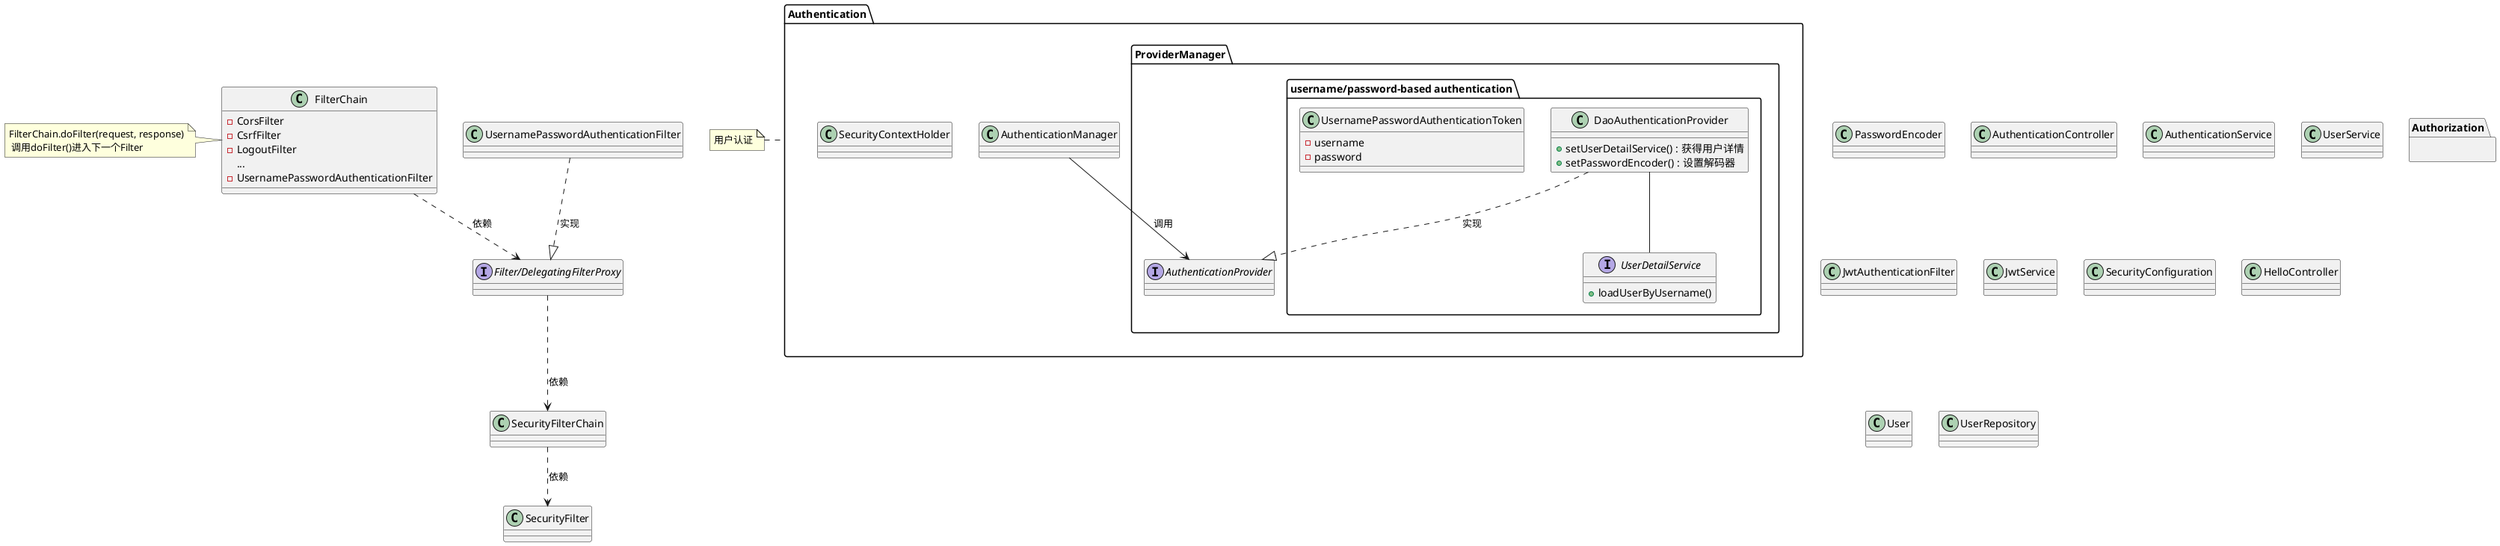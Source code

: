 @startuml class

class FilterChain{
    - CorsFilter
    - CsrfFilter
    - LogoutFilter
    ...
    - UsernamePasswordAuthenticationFilter
}
note left of FilterChain : FilterChain.doFilter(request, response)\n 调用doFilter()进入下一个Filter



package Authentication {
    class AuthenticationManager{
    }

    package ProviderManager{
        interface AuthenticationProvider{
        }

        package "username/password-based authentication"{
                class DaoAuthenticationProvider{
                    + setUserDetailService() : 获得用户详情
                    + setPasswordEncoder() : 设置解码器
                }

                interface UserDetailService{
                    + loadUserByUsername()
                }

                DaoAuthenticationProvider -- UserDetailService

                class UsernamePasswordAuthenticationToken {
                    - username
                    - password
                }
        }
        DaoAuthenticationProvider ..|> AuthenticationProvider : 实现
    }


    class SecurityContextHolder{
    }


    AuthenticationManager --> AuthenticationProvider : 调用
}

note left of Authentication : 用户认证

package Authorization{

}

interface Filter/DelegatingFilterProxy{
}

class UsernamePasswordAuthenticationFilter{
}

UsernamePasswordAuthenticationFilter ..|> "Filter/DelegatingFilterProxy" : 实现

class SecurityFilterChain{
}

class SecurityFilter{
}

FilterChain ..> "Filter/DelegatingFilterProxy" : 依赖
"Filter/DelegatingFilterProxy" ..> SecurityFilterChain : 依赖
SecurityFilterChain ..> SecurityFilter : 依赖

class PasswordEncoder{
}
class AuthenticationController{
}
class AuthenticationService{
}
class UserService{
}
class JwtAuthenticationFilter{
}
class JwtService{
}
class SecurityConfiguration{
}


class HelloController{
}

class User{
}

class UserRepository{
}

@enduml